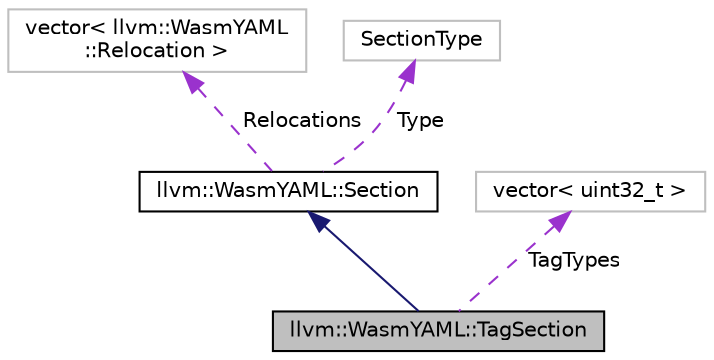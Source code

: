 digraph "llvm::WasmYAML::TagSection"
{
 // LATEX_PDF_SIZE
  bgcolor="transparent";
  edge [fontname="Helvetica",fontsize="10",labelfontname="Helvetica",labelfontsize="10"];
  node [fontname="Helvetica",fontsize="10",shape=record];
  Node1 [label="llvm::WasmYAML::TagSection",height=0.2,width=0.4,color="black", fillcolor="grey75", style="filled", fontcolor="black",tooltip=" "];
  Node2 -> Node1 [dir="back",color="midnightblue",fontsize="10",style="solid",fontname="Helvetica"];
  Node2 [label="llvm::WasmYAML::Section",height=0.2,width=0.4,color="black",URL="$structllvm_1_1WasmYAML_1_1Section.html",tooltip=" "];
  Node3 -> Node2 [dir="back",color="darkorchid3",fontsize="10",style="dashed",label=" Relocations" ,fontname="Helvetica"];
  Node3 [label="vector\< llvm::WasmYAML\l::Relocation \>",height=0.2,width=0.4,color="grey75",tooltip=" "];
  Node4 -> Node2 [dir="back",color="darkorchid3",fontsize="10",style="dashed",label=" Type" ,fontname="Helvetica"];
  Node4 [label="SectionType",height=0.2,width=0.4,color="grey75",tooltip=" "];
  Node5 -> Node1 [dir="back",color="darkorchid3",fontsize="10",style="dashed",label=" TagTypes" ,fontname="Helvetica"];
  Node5 [label="vector\< uint32_t \>",height=0.2,width=0.4,color="grey75",tooltip=" "];
}
